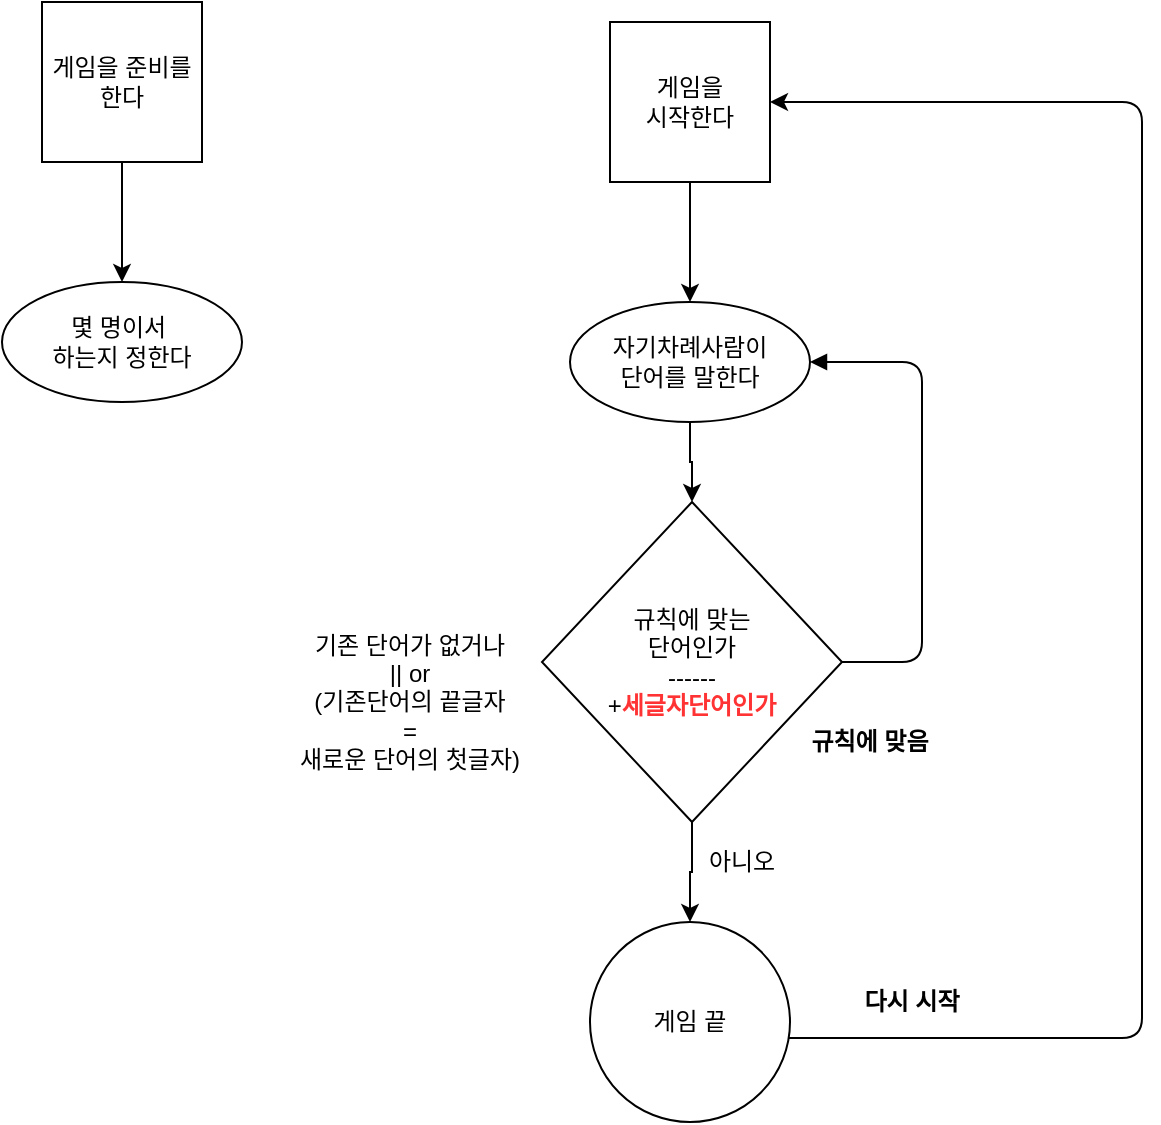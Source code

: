 <mxfile version="14.6.12" type="device"><diagram id="C5RBs43oDa-KdzZeNtuy" name="Page-1"><mxGraphModel dx="1221" dy="645" grid="1" gridSize="10" guides="1" tooltips="1" connect="1" arrows="1" fold="1" page="1" pageScale="1" pageWidth="827" pageHeight="1169" math="0" shadow="0"><root><mxCell id="WIyWlLk6GJQsqaUBKTNV-0"/><mxCell id="WIyWlLk6GJQsqaUBKTNV-1" parent="WIyWlLk6GJQsqaUBKTNV-0"/><mxCell id="SF54x4o1IYPhPFhoEbM2-54" value="" style="edgeStyle=orthogonalEdgeStyle;rounded=0;orthogonalLoop=1;jettySize=auto;html=1;startArrow=none;startFill=0;endArrow=classic;endFill=1;" parent="WIyWlLk6GJQsqaUBKTNV-1" source="SF54x4o1IYPhPFhoEbM2-1" edge="1"><mxGeometry relative="1" as="geometry"><mxPoint x="90" y="160" as="targetPoint"/></mxGeometry></mxCell><mxCell id="SF54x4o1IYPhPFhoEbM2-1" value="게임을 준비를한다" style="whiteSpace=wrap;html=1;aspect=fixed;direction=south;" parent="WIyWlLk6GJQsqaUBKTNV-1" vertex="1"><mxGeometry x="50" y="20" width="80" height="80" as="geometry"/></mxCell><mxCell id="SF54x4o1IYPhPFhoEbM2-18" value="" style="edgeStyle=orthogonalEdgeStyle;rounded=0;orthogonalLoop=1;jettySize=auto;html=1;" parent="WIyWlLk6GJQsqaUBKTNV-1" source="SF54x4o1IYPhPFhoEbM2-16" target="SF54x4o1IYPhPFhoEbM2-17" edge="1"><mxGeometry relative="1" as="geometry"/></mxCell><mxCell id="SF54x4o1IYPhPFhoEbM2-16" value="게임을&lt;br&gt;시작한다" style="whiteSpace=wrap;html=1;aspect=fixed;" parent="WIyWlLk6GJQsqaUBKTNV-1" vertex="1"><mxGeometry x="334" y="30" width="80" height="80" as="geometry"/></mxCell><mxCell id="SF54x4o1IYPhPFhoEbM2-20" value="" style="edgeStyle=orthogonalEdgeStyle;rounded=0;orthogonalLoop=1;jettySize=auto;html=1;" parent="WIyWlLk6GJQsqaUBKTNV-1" source="SF54x4o1IYPhPFhoEbM2-17" target="SF54x4o1IYPhPFhoEbM2-19" edge="1"><mxGeometry relative="1" as="geometry"/></mxCell><mxCell id="SF54x4o1IYPhPFhoEbM2-17" value="자기차례사람이&lt;br&gt;단어를 말한다" style="ellipse;whiteSpace=wrap;html=1;" parent="WIyWlLk6GJQsqaUBKTNV-1" vertex="1"><mxGeometry x="314" y="170" width="120" height="60" as="geometry"/></mxCell><mxCell id="SF54x4o1IYPhPFhoEbM2-36" value="" style="edgeStyle=orthogonalEdgeStyle;rounded=0;orthogonalLoop=1;jettySize=auto;html=1;entryX=0.5;entryY=0;entryDx=0;entryDy=0;" parent="WIyWlLk6GJQsqaUBKTNV-1" source="SF54x4o1IYPhPFhoEbM2-19" target="SF54x4o1IYPhPFhoEbM2-50" edge="1"><mxGeometry relative="1" as="geometry"><mxPoint x="374" y="470" as="targetPoint"/></mxGeometry></mxCell><mxCell id="SF54x4o1IYPhPFhoEbM2-19" value="규칙에 맞는&lt;br&gt;단어인가&lt;br&gt;------&lt;br&gt;+&lt;font color=&quot;#ff3333&quot;&gt;&lt;b&gt;세글자단어인가&lt;/b&gt;&lt;/font&gt;" style="rhombus;whiteSpace=wrap;html=1;" parent="WIyWlLk6GJQsqaUBKTNV-1" vertex="1"><mxGeometry x="300" y="270" width="150" height="160" as="geometry"/></mxCell><mxCell id="SF54x4o1IYPhPFhoEbM2-39" value="" style="endArrow=classic;startArrow=none;html=1;entryX=1;entryY=0.5;entryDx=0;entryDy=0;exitX=0.96;exitY=0.58;exitDx=0;exitDy=0;startFill=0;exitPerimeter=0;" parent="WIyWlLk6GJQsqaUBKTNV-1" source="SF54x4o1IYPhPFhoEbM2-50" target="SF54x4o1IYPhPFhoEbM2-16" edge="1"><mxGeometry width="50" height="50" relative="1" as="geometry"><mxPoint x="442" y="538" as="sourcePoint"/><mxPoint x="490" y="270" as="targetPoint"/><Array as="points"><mxPoint x="600" y="538"/><mxPoint x="600" y="300"/><mxPoint x="600" y="70"/></Array></mxGeometry></mxCell><mxCell id="SF54x4o1IYPhPFhoEbM2-40" value="&lt;b&gt;다시 시작&lt;/b&gt;" style="text;html=1;strokeColor=none;fillColor=none;align=center;verticalAlign=middle;whiteSpace=wrap;rounded=0;" parent="WIyWlLk6GJQsqaUBKTNV-1" vertex="1"><mxGeometry x="450" y="510" width="70" height="20" as="geometry"/></mxCell><mxCell id="SF54x4o1IYPhPFhoEbM2-43" value="" style="endArrow=block;startArrow=none;html=1;exitX=1;exitY=0.5;exitDx=0;exitDy=0;entryX=1;entryY=0.5;entryDx=0;entryDy=0;verticalAlign=bottom;endFill=1;startFill=0;" parent="WIyWlLk6GJQsqaUBKTNV-1" source="SF54x4o1IYPhPFhoEbM2-19" target="SF54x4o1IYPhPFhoEbM2-17" edge="1"><mxGeometry width="50" height="50" relative="1" as="geometry"><mxPoint x="440" y="350" as="sourcePoint"/><mxPoint x="490" y="300" as="targetPoint"/><Array as="points"><mxPoint x="490" y="350"/><mxPoint x="490" y="300"/><mxPoint x="490" y="200"/></Array></mxGeometry></mxCell><mxCell id="SF54x4o1IYPhPFhoEbM2-45" value="&lt;b&gt;규칙에 맞음&lt;/b&gt;" style="text;html=1;strokeColor=none;fillColor=none;align=center;verticalAlign=middle;whiteSpace=wrap;rounded=0;" parent="WIyWlLk6GJQsqaUBKTNV-1" vertex="1"><mxGeometry x="420" y="380" width="88" height="20" as="geometry"/></mxCell><mxCell id="SF54x4o1IYPhPFhoEbM2-46" value="아니오" style="text;html=1;strokeColor=none;fillColor=none;align=center;verticalAlign=middle;whiteSpace=wrap;rounded=0;" parent="WIyWlLk6GJQsqaUBKTNV-1" vertex="1"><mxGeometry x="380" y="440" width="40" height="20" as="geometry"/></mxCell><mxCell id="SF54x4o1IYPhPFhoEbM2-50" value="게임 끝" style="ellipse;whiteSpace=wrap;html=1;aspect=fixed;" parent="WIyWlLk6GJQsqaUBKTNV-1" vertex="1"><mxGeometry x="324" y="480" width="100" height="100" as="geometry"/></mxCell><mxCell id="SF54x4o1IYPhPFhoEbM2-53" value="몇 명이서&amp;nbsp;&lt;br&gt;하는지 정한다" style="ellipse;whiteSpace=wrap;html=1;" parent="WIyWlLk6GJQsqaUBKTNV-1" vertex="1"><mxGeometry x="30" y="160" width="120" height="60" as="geometry"/></mxCell><mxCell id="SF54x4o1IYPhPFhoEbM2-57" value="기존 단어가 없거나&lt;br&gt;|| or&lt;br&gt;(기존단어의 끝글자&lt;br&gt;=&lt;br&gt;새로운 단어의 첫글자)" style="text;html=1;strokeColor=none;fillColor=none;align=center;verticalAlign=middle;whiteSpace=wrap;rounded=0;" parent="WIyWlLk6GJQsqaUBKTNV-1" vertex="1"><mxGeometry x="168" y="320" width="132" height="100" as="geometry"/></mxCell></root></mxGraphModel></diagram></mxfile>